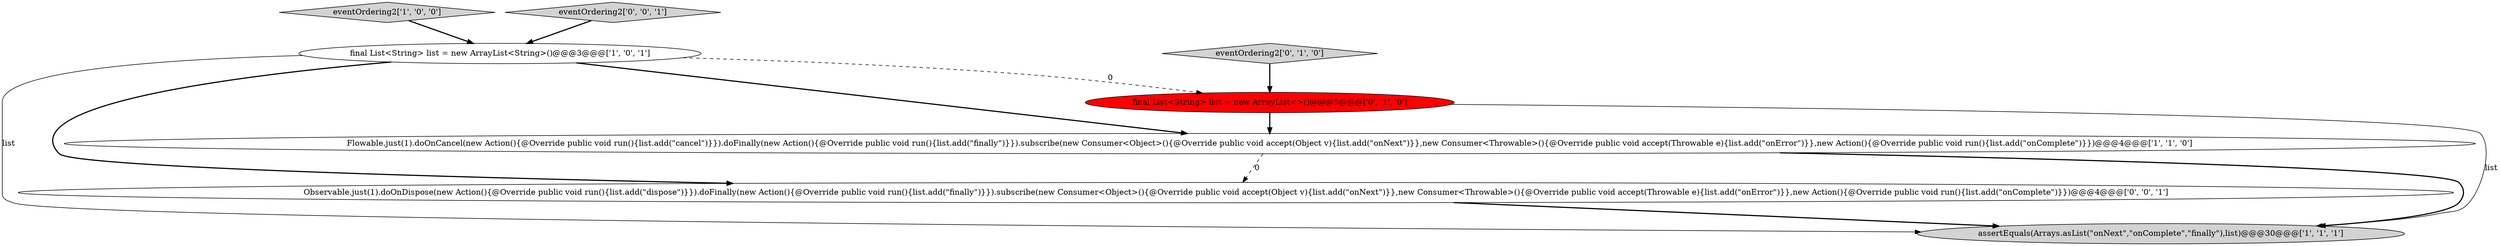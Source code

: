 digraph {
1 [style = filled, label = "eventOrdering2['1', '0', '0']", fillcolor = lightgray, shape = diamond image = "AAA0AAABBB1BBB"];
6 [style = filled, label = "Observable.just(1).doOnDispose(new Action(){@Override public void run(){list.add(\"dispose\")}}).doFinally(new Action(){@Override public void run(){list.add(\"finally\")}}).subscribe(new Consumer<Object>(){@Override public void accept(Object v){list.add(\"onNext\")}},new Consumer<Throwable>(){@Override public void accept(Throwable e){list.add(\"onError\")}},new Action(){@Override public void run(){list.add(\"onComplete\")}})@@@4@@@['0', '0', '1']", fillcolor = white, shape = ellipse image = "AAA0AAABBB3BBB"];
0 [style = filled, label = "final List<String> list = new ArrayList<String>()@@@3@@@['1', '0', '1']", fillcolor = white, shape = ellipse image = "AAA0AAABBB1BBB"];
2 [style = filled, label = "Flowable.just(1).doOnCancel(new Action(){@Override public void run(){list.add(\"cancel\")}}).doFinally(new Action(){@Override public void run(){list.add(\"finally\")}}).subscribe(new Consumer<Object>(){@Override public void accept(Object v){list.add(\"onNext\")}},new Consumer<Throwable>(){@Override public void accept(Throwable e){list.add(\"onError\")}},new Action(){@Override public void run(){list.add(\"onComplete\")}})@@@4@@@['1', '1', '0']", fillcolor = white, shape = ellipse image = "AAA0AAABBB1BBB"];
7 [style = filled, label = "eventOrdering2['0', '0', '1']", fillcolor = lightgray, shape = diamond image = "AAA0AAABBB3BBB"];
5 [style = filled, label = "eventOrdering2['0', '1', '0']", fillcolor = lightgray, shape = diamond image = "AAA0AAABBB2BBB"];
4 [style = filled, label = "final List<String> list = new ArrayList<>()@@@3@@@['0', '1', '0']", fillcolor = red, shape = ellipse image = "AAA1AAABBB2BBB"];
3 [style = filled, label = "assertEquals(Arrays.asList(\"onNext\",\"onComplete\",\"finally\"),list)@@@30@@@['1', '1', '1']", fillcolor = lightgray, shape = ellipse image = "AAA0AAABBB1BBB"];
4->3 [style = solid, label="list"];
6->3 [style = bold, label=""];
0->3 [style = solid, label="list"];
7->0 [style = bold, label=""];
0->4 [style = dashed, label="0"];
1->0 [style = bold, label=""];
4->2 [style = bold, label=""];
0->6 [style = bold, label=""];
5->4 [style = bold, label=""];
2->3 [style = bold, label=""];
0->2 [style = bold, label=""];
2->6 [style = dashed, label="0"];
}

